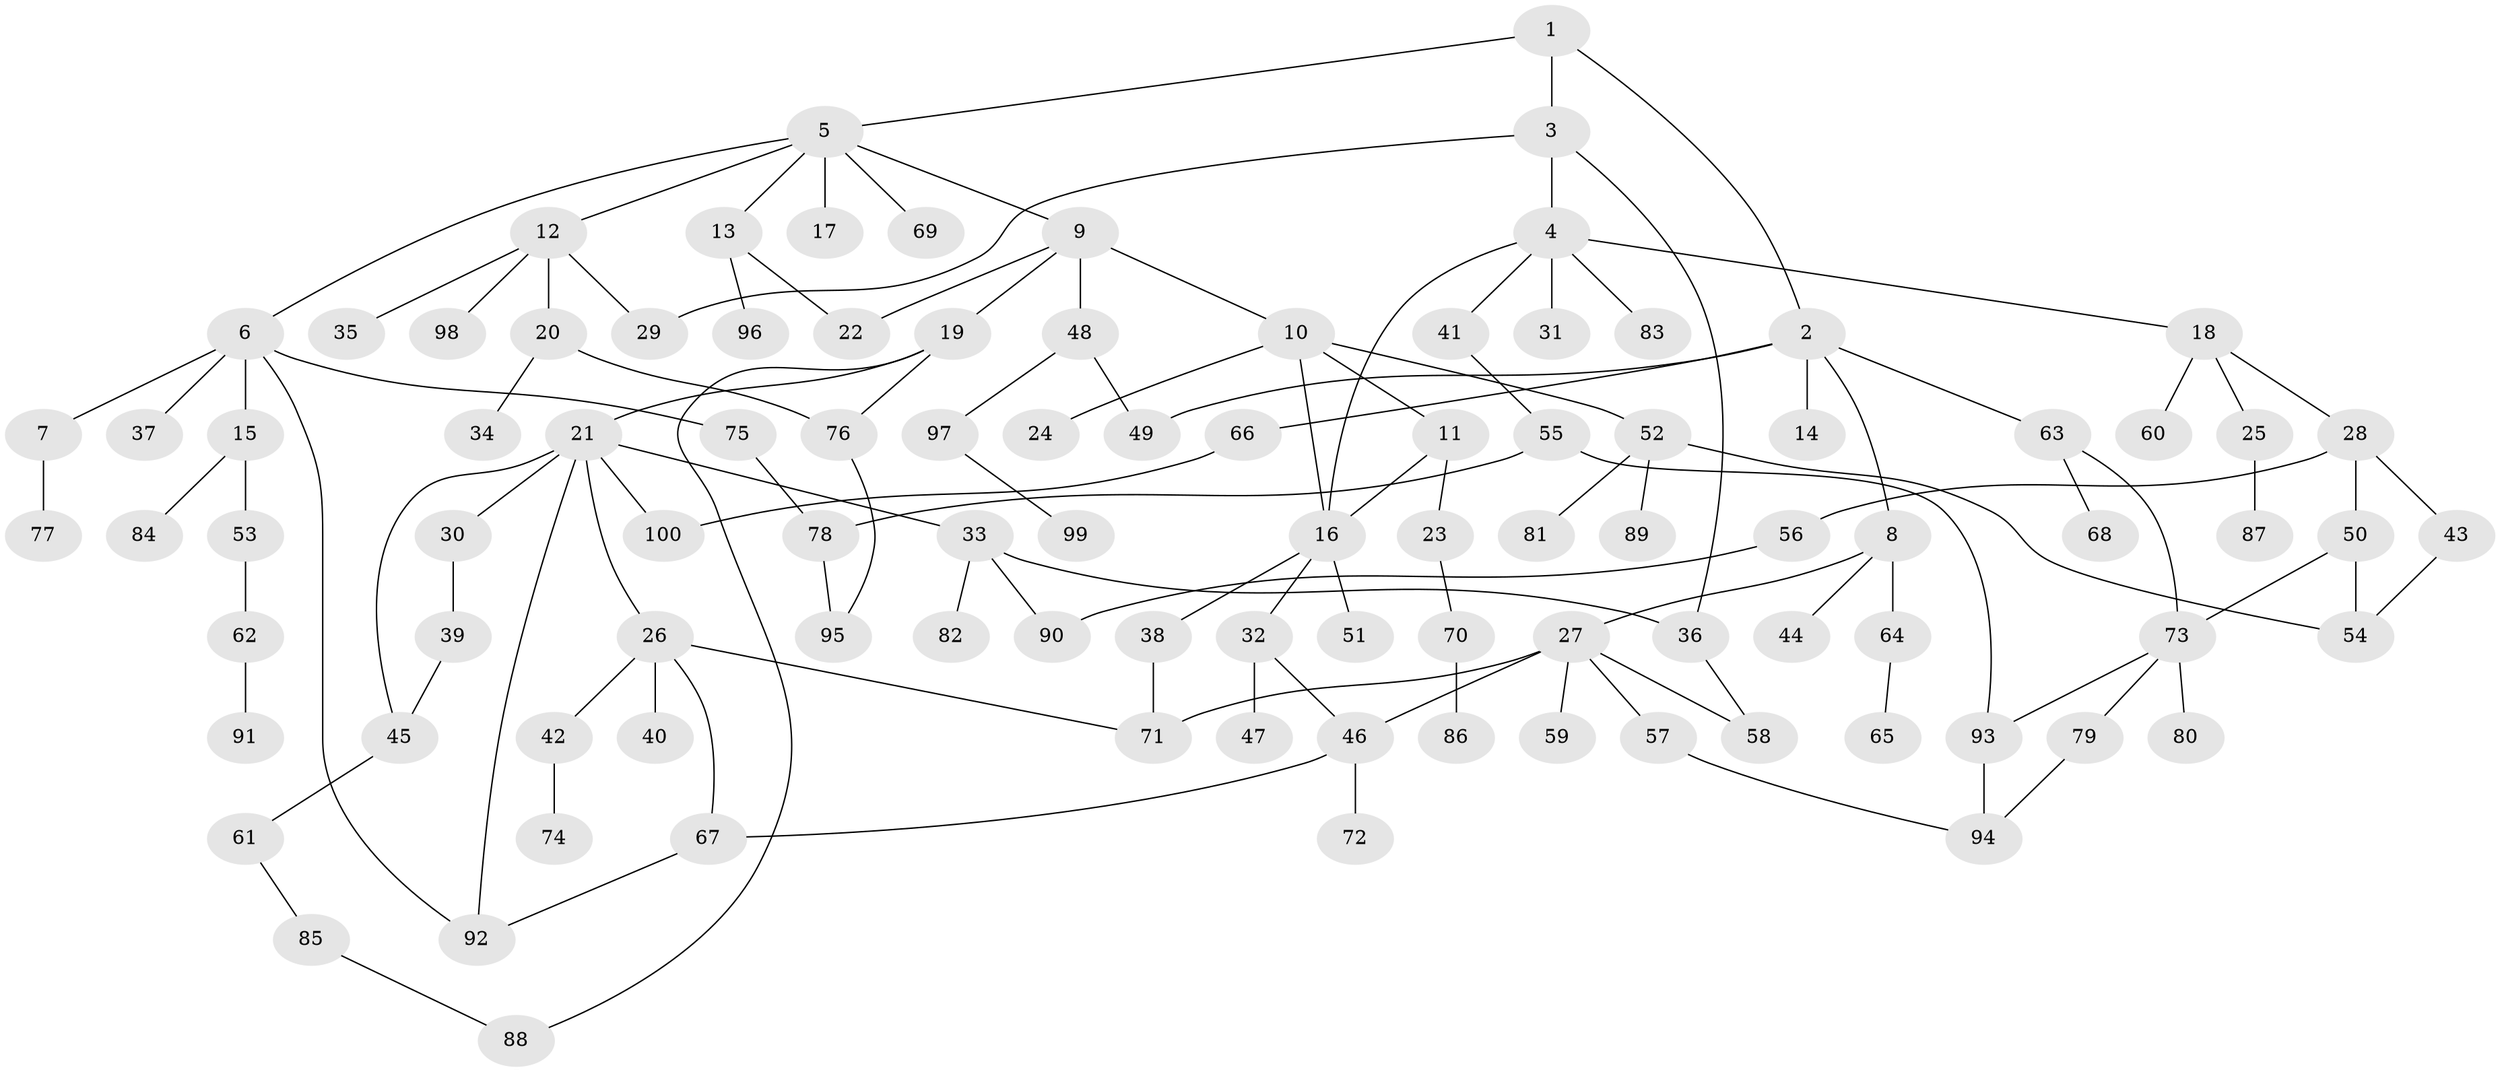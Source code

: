 // Generated by graph-tools (version 1.1) at 2025/54/02/21/25 11:54:43]
// undirected, 100 vertices, 125 edges
graph export_dot {
graph [start="1"]
  node [color=gray90,style=filled];
  1;
  2;
  3;
  4;
  5;
  6;
  7;
  8;
  9;
  10;
  11;
  12;
  13;
  14;
  15;
  16;
  17;
  18;
  19;
  20;
  21;
  22;
  23;
  24;
  25;
  26;
  27;
  28;
  29;
  30;
  31;
  32;
  33;
  34;
  35;
  36;
  37;
  38;
  39;
  40;
  41;
  42;
  43;
  44;
  45;
  46;
  47;
  48;
  49;
  50;
  51;
  52;
  53;
  54;
  55;
  56;
  57;
  58;
  59;
  60;
  61;
  62;
  63;
  64;
  65;
  66;
  67;
  68;
  69;
  70;
  71;
  72;
  73;
  74;
  75;
  76;
  77;
  78;
  79;
  80;
  81;
  82;
  83;
  84;
  85;
  86;
  87;
  88;
  89;
  90;
  91;
  92;
  93;
  94;
  95;
  96;
  97;
  98;
  99;
  100;
  1 -- 2;
  1 -- 3;
  1 -- 5;
  2 -- 8;
  2 -- 14;
  2 -- 49;
  2 -- 63;
  2 -- 66;
  3 -- 4;
  3 -- 36;
  3 -- 29;
  4 -- 16;
  4 -- 18;
  4 -- 31;
  4 -- 41;
  4 -- 83;
  5 -- 6;
  5 -- 9;
  5 -- 12;
  5 -- 13;
  5 -- 17;
  5 -- 69;
  6 -- 7;
  6 -- 15;
  6 -- 37;
  6 -- 75;
  6 -- 92;
  7 -- 77;
  8 -- 27;
  8 -- 44;
  8 -- 64;
  9 -- 10;
  9 -- 19;
  9 -- 48;
  9 -- 22;
  10 -- 11;
  10 -- 24;
  10 -- 52;
  10 -- 16;
  11 -- 23;
  11 -- 16;
  12 -- 20;
  12 -- 29;
  12 -- 35;
  12 -- 98;
  13 -- 22;
  13 -- 96;
  15 -- 53;
  15 -- 84;
  16 -- 32;
  16 -- 38;
  16 -- 51;
  18 -- 25;
  18 -- 28;
  18 -- 60;
  19 -- 21;
  19 -- 88;
  19 -- 76;
  20 -- 34;
  20 -- 76;
  21 -- 26;
  21 -- 30;
  21 -- 33;
  21 -- 92;
  21 -- 45;
  21 -- 100;
  23 -- 70;
  25 -- 87;
  26 -- 40;
  26 -- 42;
  26 -- 67;
  26 -- 71;
  27 -- 57;
  27 -- 59;
  27 -- 71;
  27 -- 46;
  27 -- 58;
  28 -- 43;
  28 -- 50;
  28 -- 56;
  30 -- 39;
  32 -- 46;
  32 -- 47;
  33 -- 36;
  33 -- 82;
  33 -- 90;
  36 -- 58;
  38 -- 71;
  39 -- 45;
  41 -- 55;
  42 -- 74;
  43 -- 54;
  45 -- 61;
  46 -- 72;
  46 -- 67;
  48 -- 97;
  48 -- 49;
  50 -- 54;
  50 -- 73;
  52 -- 81;
  52 -- 89;
  52 -- 54;
  53 -- 62;
  55 -- 78;
  55 -- 93;
  56 -- 90;
  57 -- 94;
  61 -- 85;
  62 -- 91;
  63 -- 68;
  63 -- 73;
  64 -- 65;
  66 -- 100;
  67 -- 92;
  70 -- 86;
  73 -- 79;
  73 -- 80;
  73 -- 93;
  75 -- 78;
  76 -- 95;
  78 -- 95;
  79 -- 94;
  85 -- 88;
  93 -- 94;
  97 -- 99;
}

